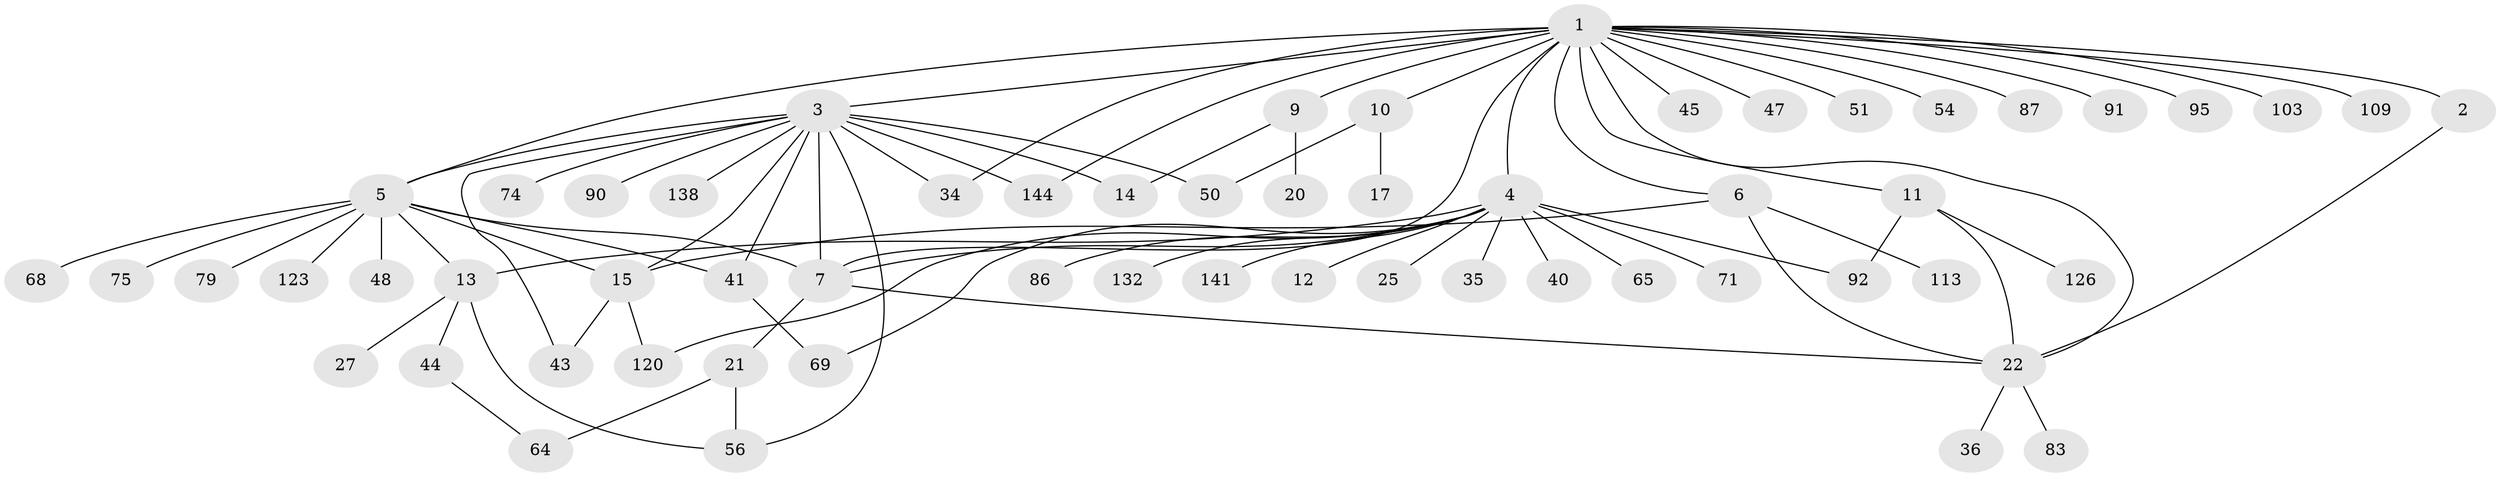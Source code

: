 // original degree distribution, {18: 0.006756756756756757, 2: 0.2702702702702703, 4: 0.04054054054054054, 17: 0.006756756756756757, 10: 0.02027027027027027, 6: 0.02027027027027027, 5: 0.033783783783783786, 7: 0.013513513513513514, 3: 0.06756756756756757, 1: 0.5067567567567568, 9: 0.006756756756756757, 8: 0.006756756756756757}
// Generated by graph-tools (version 1.1) at 2025/18/03/04/25 18:18:22]
// undirected, 59 vertices, 81 edges
graph export_dot {
graph [start="1"]
  node [color=gray90,style=filled];
  1 [super="+39+37"];
  2;
  3 [super="+8"];
  4 [super="+31+26"];
  5 [super="+73+30+19+57"];
  6 [super="+55+33+93+16"];
  7 [super="+101+99+76"];
  9 [super="+116+131+77+67"];
  10;
  11 [super="+85+32+29+124+135+62+24"];
  12;
  13 [super="+114+97+18+82"];
  14 [super="+89"];
  15 [super="+84+111+104+46"];
  17;
  20;
  21;
  22 [super="+60+61+88+49+28+133+23"];
  25;
  27;
  34;
  35 [super="+58+139"];
  36 [super="+80"];
  40;
  41 [super="+96"];
  43 [super="+107+140"];
  44 [super="+53"];
  45;
  47;
  48;
  50 [super="+128"];
  51;
  54;
  56 [super="+98"];
  64 [super="+134+129+105"];
  65;
  68;
  69 [super="+102"];
  71;
  74 [super="+142"];
  75;
  79;
  83 [super="+115"];
  86;
  87 [super="+147"];
  90;
  91;
  92 [super="+127"];
  95;
  103;
  109;
  113;
  120;
  123;
  126;
  132;
  138;
  141;
  144;
  1 -- 2;
  1 -- 3;
  1 -- 4;
  1 -- 5 [weight=2];
  1 -- 6;
  1 -- 7 [weight=2];
  1 -- 9;
  1 -- 10;
  1 -- 11;
  1 -- 34;
  1 -- 51;
  1 -- 91;
  1 -- 95;
  1 -- 109;
  1 -- 144;
  1 -- 103;
  1 -- 45;
  1 -- 47;
  1 -- 22;
  1 -- 54;
  1 -- 87;
  2 -- 22;
  3 -- 43;
  3 -- 90;
  3 -- 34;
  3 -- 5;
  3 -- 7;
  3 -- 41;
  3 -- 74;
  3 -- 138;
  3 -- 14;
  3 -- 15;
  3 -- 144;
  3 -- 50;
  3 -- 56;
  4 -- 12;
  4 -- 13;
  4 -- 25;
  4 -- 35;
  4 -- 40;
  4 -- 65;
  4 -- 69;
  4 -- 71;
  4 -- 86;
  4 -- 92;
  4 -- 120;
  4 -- 132;
  4 -- 141;
  4 -- 7;
  5 -- 15 [weight=2];
  5 -- 48;
  5 -- 7;
  5 -- 13;
  5 -- 75;
  5 -- 41;
  5 -- 68;
  5 -- 79;
  5 -- 123;
  6 -- 22;
  6 -- 113;
  6 -- 15;
  7 -- 21;
  7 -- 22;
  9 -- 14;
  9 -- 20;
  10 -- 17;
  10 -- 50;
  11 -- 22;
  11 -- 92;
  11 -- 126;
  13 -- 27;
  13 -- 44;
  13 -- 56;
  15 -- 120;
  15 -- 43;
  21 -- 56;
  21 -- 64;
  22 -- 36;
  22 -- 83;
  41 -- 69;
  44 -- 64;
}
